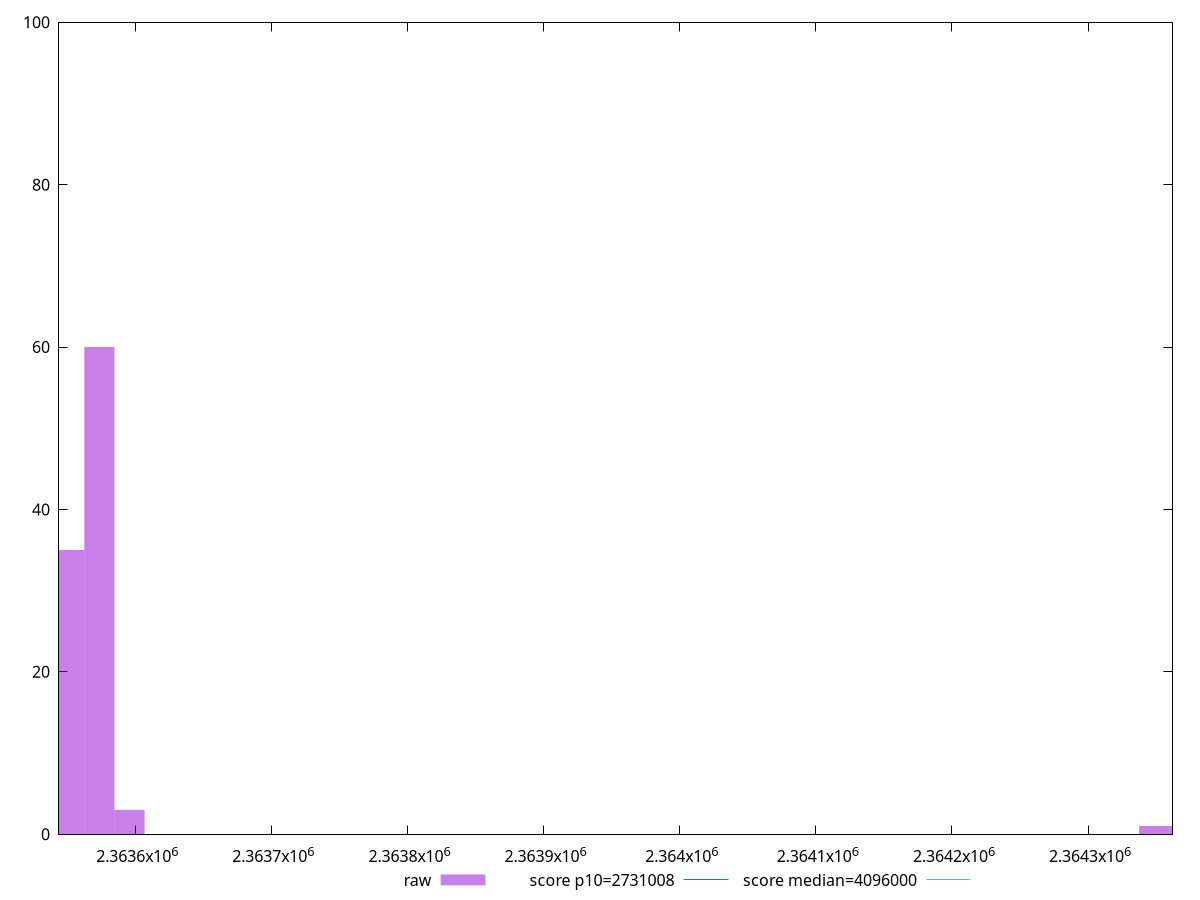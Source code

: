 reset

$raw <<EOF
2363551.538734448 35
2363573.6786954687 60
2363595.818656489 3
2364370.7172922036 1
2364348.577331183 1
EOF

set key outside below
set boxwidth 22.13996102041542
set xrange [2363544:2364362]
set yrange [0:100]
set trange [0:100]
set style fill transparent solid 0.5 noborder

set parametric
set terminal svg size 640, 490 enhanced background rgb 'white'
set output "reprap/total-byte-weight/samples/pages+cached+noexternal/raw/histogram.svg"

plot $raw title "raw" with boxes, \
     2731008,t title "score p10=2731008", \
     4096000,t title "score median=4096000"

reset
